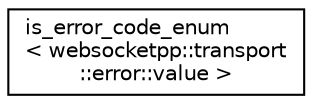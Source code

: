 digraph "Graphical Class Hierarchy"
{
  edge [fontname="Helvetica",fontsize="10",labelfontname="Helvetica",labelfontsize="10"];
  node [fontname="Helvetica",fontsize="10",shape=record];
  rankdir="LR";
  Node0 [label="is_error_code_enum\l\< websocketpp::transport\l::error::value \>",height=0.2,width=0.4,color="black", fillcolor="white", style="filled",URL="$structis__error__code__enum_3_01websocketpp_1_1transport_1_1error_1_1value_01_4.html"];
}
